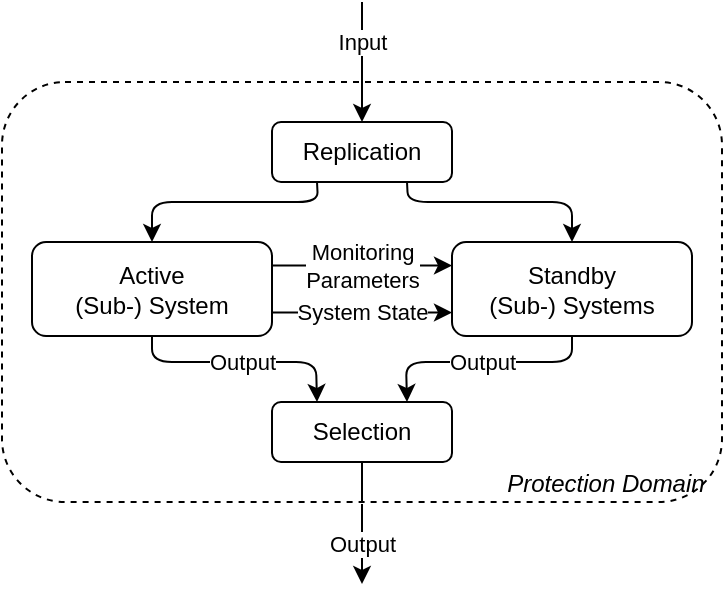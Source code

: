 <mxfile version="13.0.8" type="device"><diagram id="EqiCwNuv-qaUuaosBsh-" name="Page-1"><mxGraphModel dx="786" dy="442" grid="1" gridSize="10" guides="1" tooltips="1" connect="1" arrows="1" fold="1" page="1" pageScale="1" pageWidth="827" pageHeight="1169" math="0" shadow="0"><root><mxCell id="0"/><mxCell id="1" parent="0"/><mxCell id="aWIuD7GXIIAoF4q3SQuu-4" value="&lt;i&gt;Protection Domain &amp;nbsp;&lt;/i&gt;" style="rounded=1;whiteSpace=wrap;html=1;dashed=1;align=right;verticalAlign=bottom;" parent="1" vertex="1"><mxGeometry x="180" y="110" width="360" height="210" as="geometry"/></mxCell><mxCell id="aWIuD7GXIIAoF4q3SQuu-1" value="Active&lt;br&gt;(Sub-) System" style="rounded=1;whiteSpace=wrap;html=1;" parent="1" vertex="1"><mxGeometry x="195" y="190" width="120" height="47" as="geometry"/></mxCell><mxCell id="aWIuD7GXIIAoF4q3SQuu-2" value="Standby&lt;br&gt;(Sub-) Systems" style="rounded=1;whiteSpace=wrap;html=1;" parent="1" vertex="1"><mxGeometry x="405" y="190" width="120" height="47" as="geometry"/></mxCell><mxCell id="aWIuD7GXIIAoF4q3SQuu-5" value="Selection" style="rounded=1;whiteSpace=wrap;html=1;" parent="1" vertex="1"><mxGeometry x="315" y="270" width="90" height="30" as="geometry"/></mxCell><mxCell id="aWIuD7GXIIAoF4q3SQuu-8" value="Output" style="endArrow=classic;html=1;entryX=0.25;entryY=0;entryDx=0;entryDy=0;exitX=0.5;exitY=1;exitDx=0;exitDy=0;" parent="1" source="aWIuD7GXIIAoF4q3SQuu-1" target="aWIuD7GXIIAoF4q3SQuu-5" edge="1"><mxGeometry width="50" height="50" relative="1" as="geometry"><mxPoint x="369" y="280" as="sourcePoint"/><mxPoint x="335.5" y="270" as="targetPoint"/><Array as="points"><mxPoint x="255" y="250"/><mxPoint x="337" y="250"/></Array></mxGeometry></mxCell><mxCell id="aWIuD7GXIIAoF4q3SQuu-10" value="Output" style="endArrow=classic;html=1;entryX=0.75;entryY=0;entryDx=0;entryDy=0;exitX=0.5;exitY=1;exitDx=0;exitDy=0;" parent="1" source="aWIuD7GXIIAoF4q3SQuu-2" target="aWIuD7GXIIAoF4q3SQuu-5" edge="1"><mxGeometry width="50" height="50" relative="1" as="geometry"><mxPoint x="369" y="280" as="sourcePoint"/><mxPoint x="380.5" y="270" as="targetPoint"/><Array as="points"><mxPoint x="465" y="250"/><mxPoint x="382" y="250"/></Array></mxGeometry></mxCell><mxCell id="aWIuD7GXIIAoF4q3SQuu-14" value="" style="endArrow=classic;html=1;entryX=0.5;entryY=0;entryDx=0;entryDy=0;exitX=0.25;exitY=1;exitDx=0;exitDy=0;" parent="1" source="XkmAXXAcH90EbcBDexe--1" target="aWIuD7GXIIAoF4q3SQuu-1" edge="1"><mxGeometry width="50" height="50" relative="1" as="geometry"><mxPoint x="360" y="70" as="sourcePoint"/><mxPoint x="419" y="230" as="targetPoint"/><Array as="points"><mxPoint x="338" y="170"/><mxPoint x="255" y="170"/></Array></mxGeometry></mxCell><mxCell id="aWIuD7GXIIAoF4q3SQuu-15" value="" style="endArrow=classic;html=1;entryX=0.5;entryY=0;entryDx=0;entryDy=0;exitX=0.75;exitY=1;exitDx=0;exitDy=0;" parent="1" source="XkmAXXAcH90EbcBDexe--1" target="aWIuD7GXIIAoF4q3SQuu-2" edge="1"><mxGeometry width="50" height="50" relative="1" as="geometry"><mxPoint x="432" y="140" as="sourcePoint"/><mxPoint x="419" y="230" as="targetPoint"/><Array as="points"><mxPoint x="383" y="170"/><mxPoint x="465" y="170"/></Array></mxGeometry></mxCell><mxCell id="aWIuD7GXIIAoF4q3SQuu-16" value="" style="endArrow=none;html=1;exitX=0.5;exitY=1;exitDx=0;exitDy=0;endFill=0;entryX=0.5;entryY=1;entryDx=0;entryDy=0;" parent="1" source="aWIuD7GXIIAoF4q3SQuu-5" target="aWIuD7GXIIAoF4q3SQuu-4" edge="1"><mxGeometry width="50" height="50" relative="1" as="geometry"><mxPoint x="370" y="290" as="sourcePoint"/><mxPoint x="400" y="350" as="targetPoint"/></mxGeometry></mxCell><mxCell id="aWIuD7GXIIAoF4q3SQuu-17" value="Input" style="endArrow=none;html=1;endFill=0;entryX=0.5;entryY=0;entryDx=0;entryDy=0;" parent="1" edge="1" target="aWIuD7GXIIAoF4q3SQuu-4"><mxGeometry width="50" height="50" relative="1" as="geometry"><mxPoint x="360" y="70" as="sourcePoint"/><mxPoint x="550" y="70" as="targetPoint"/></mxGeometry></mxCell><mxCell id="aWIuD7GXIIAoF4q3SQuu-20" value="Output" style="endArrow=classic;html=1;exitX=0.5;exitY=1;exitDx=0;exitDy=0;" parent="1" edge="1"><mxGeometry width="50" height="50" relative="1" as="geometry"><mxPoint x="360" y="321" as="sourcePoint"/><mxPoint x="360" y="361" as="targetPoint"/></mxGeometry></mxCell><mxCell id="XkmAXXAcH90EbcBDexe--1" value="Replication" style="rounded=1;whiteSpace=wrap;html=1;" parent="1" vertex="1"><mxGeometry x="315" y="130" width="90" height="30" as="geometry"/></mxCell><mxCell id="XkmAXXAcH90EbcBDexe--2" value="" style="endArrow=none;html=1;exitX=0.5;exitY=0;exitDx=0;exitDy=0;endFill=0;entryX=0.5;entryY=0;entryDx=0;entryDy=0;startArrow=classic;startFill=1;" parent="1" source="XkmAXXAcH90EbcBDexe--1" target="aWIuD7GXIIAoF4q3SQuu-4" edge="1"><mxGeometry width="50" height="50" relative="1" as="geometry"><mxPoint x="370" y="310" as="sourcePoint"/><mxPoint x="380" y="90" as="targetPoint"/></mxGeometry></mxCell><mxCell id="VH_vfXOVby1C5BR39GMf-3" value="Monitoring&lt;br&gt;Parameters" style="endArrow=classic;html=1;exitX=1;exitY=0.25;exitDx=0;exitDy=0;entryX=0;entryY=0.25;entryDx=0;entryDy=0;" edge="1" parent="1" source="aWIuD7GXIIAoF4q3SQuu-1" target="aWIuD7GXIIAoF4q3SQuu-2"><mxGeometry width="50" height="50" relative="1" as="geometry"><mxPoint x="380" y="260" as="sourcePoint"/><mxPoint x="370" y="210" as="targetPoint"/></mxGeometry></mxCell><mxCell id="VH_vfXOVby1C5BR39GMf-4" value="System State" style="endArrow=none;html=1;exitX=0;exitY=0.75;exitDx=0;exitDy=0;entryX=1;entryY=0.75;entryDx=0;entryDy=0;endFill=0;startArrow=classic;startFill=1;" edge="1" parent="1" source="aWIuD7GXIIAoF4q3SQuu-2" target="aWIuD7GXIIAoF4q3SQuu-1"><mxGeometry width="50" height="50" relative="1" as="geometry"><mxPoint x="620" y="290" as="sourcePoint"/><mxPoint x="450" y="400" as="targetPoint"/></mxGeometry></mxCell></root></mxGraphModel></diagram></mxfile>